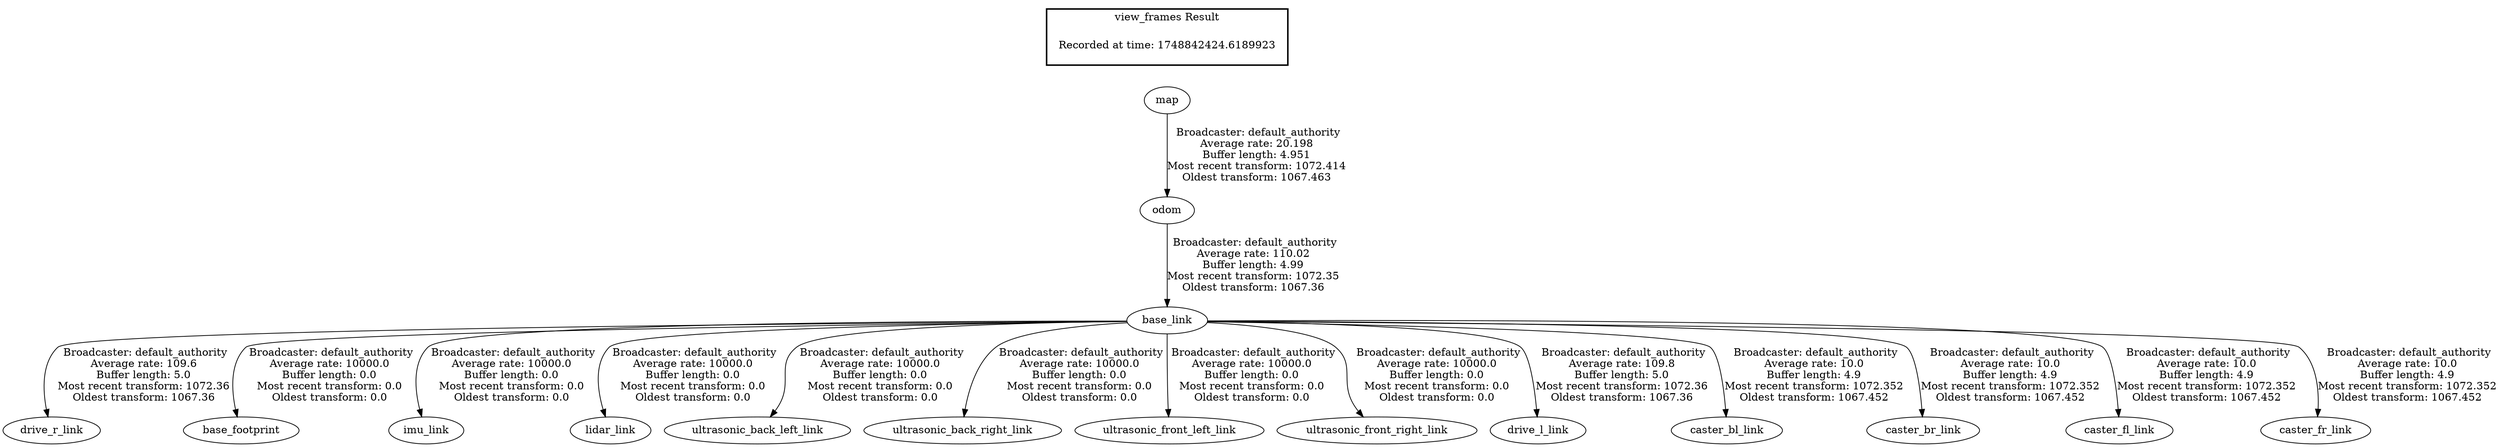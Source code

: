 digraph G {
"base_link" -> "drive_r_link"[label=" Broadcaster: default_authority\nAverage rate: 109.6\nBuffer length: 5.0\nMost recent transform: 1072.36\nOldest transform: 1067.36\n"];
"odom" -> "base_link"[label=" Broadcaster: default_authority\nAverage rate: 110.02\nBuffer length: 4.99\nMost recent transform: 1072.35\nOldest transform: 1067.36\n"];
"base_link" -> "base_footprint"[label=" Broadcaster: default_authority\nAverage rate: 10000.0\nBuffer length: 0.0\nMost recent transform: 0.0\nOldest transform: 0.0\n"];
"base_link" -> "imu_link"[label=" Broadcaster: default_authority\nAverage rate: 10000.0\nBuffer length: 0.0\nMost recent transform: 0.0\nOldest transform: 0.0\n"];
"base_link" -> "lidar_link"[label=" Broadcaster: default_authority\nAverage rate: 10000.0\nBuffer length: 0.0\nMost recent transform: 0.0\nOldest transform: 0.0\n"];
"base_link" -> "ultrasonic_back_left_link"[label=" Broadcaster: default_authority\nAverage rate: 10000.0\nBuffer length: 0.0\nMost recent transform: 0.0\nOldest transform: 0.0\n"];
"base_link" -> "ultrasonic_back_right_link"[label=" Broadcaster: default_authority\nAverage rate: 10000.0\nBuffer length: 0.0\nMost recent transform: 0.0\nOldest transform: 0.0\n"];
"base_link" -> "ultrasonic_front_left_link"[label=" Broadcaster: default_authority\nAverage rate: 10000.0\nBuffer length: 0.0\nMost recent transform: 0.0\nOldest transform: 0.0\n"];
"base_link" -> "ultrasonic_front_right_link"[label=" Broadcaster: default_authority\nAverage rate: 10000.0\nBuffer length: 0.0\nMost recent transform: 0.0\nOldest transform: 0.0\n"];
"base_link" -> "drive_l_link"[label=" Broadcaster: default_authority\nAverage rate: 109.8\nBuffer length: 5.0\nMost recent transform: 1072.36\nOldest transform: 1067.36\n"];
"map" -> "odom"[label=" Broadcaster: default_authority\nAverage rate: 20.198\nBuffer length: 4.951\nMost recent transform: 1072.414\nOldest transform: 1067.463\n"];
"base_link" -> "caster_bl_link"[label=" Broadcaster: default_authority\nAverage rate: 10.0\nBuffer length: 4.9\nMost recent transform: 1072.352\nOldest transform: 1067.452\n"];
"base_link" -> "caster_br_link"[label=" Broadcaster: default_authority\nAverage rate: 10.0\nBuffer length: 4.9\nMost recent transform: 1072.352\nOldest transform: 1067.452\n"];
"base_link" -> "caster_fl_link"[label=" Broadcaster: default_authority\nAverage rate: 10.0\nBuffer length: 4.9\nMost recent transform: 1072.352\nOldest transform: 1067.452\n"];
"base_link" -> "caster_fr_link"[label=" Broadcaster: default_authority\nAverage rate: 10.0\nBuffer length: 4.9\nMost recent transform: 1072.352\nOldest transform: 1067.452\n"];
edge [style=invis];
 subgraph cluster_legend { style=bold; color=black; label ="view_frames Result";
"Recorded at time: 1748842424.6189923"[ shape=plaintext ] ;
}->"map";
}